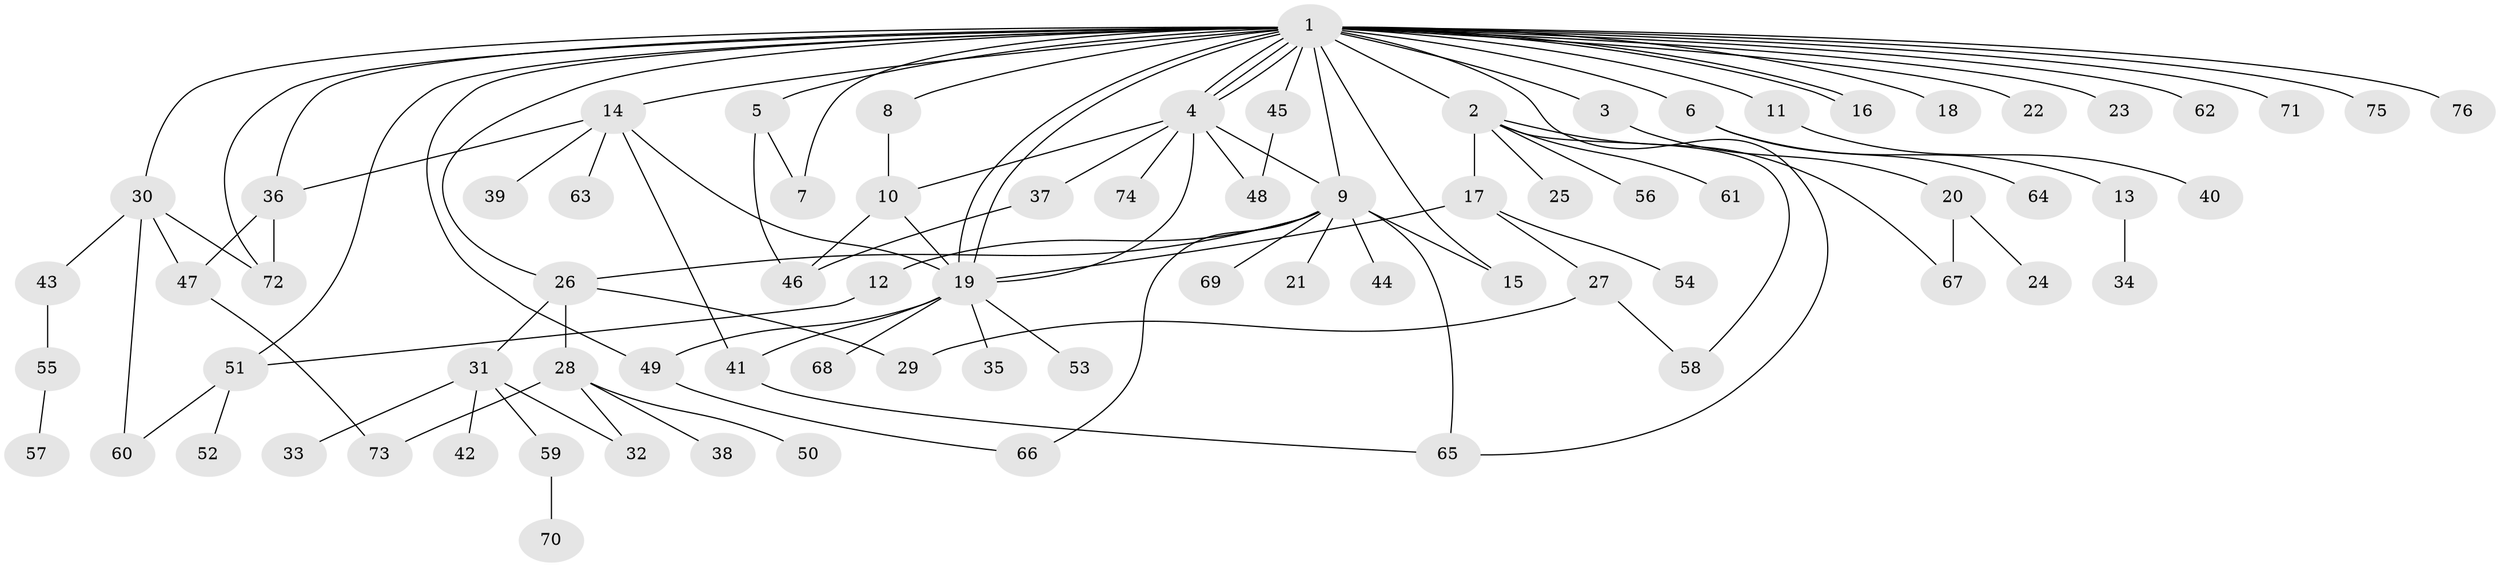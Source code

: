 // coarse degree distribution, {21: 0.03333333333333333, 7: 0.03333333333333333, 2: 0.23333333333333334, 15: 0.03333333333333333, 1: 0.5333333333333333, 3: 0.03333333333333333, 4: 0.1}
// Generated by graph-tools (version 1.1) at 2025/18/03/04/25 18:18:03]
// undirected, 76 vertices, 107 edges
graph export_dot {
graph [start="1"]
  node [color=gray90,style=filled];
  1;
  2;
  3;
  4;
  5;
  6;
  7;
  8;
  9;
  10;
  11;
  12;
  13;
  14;
  15;
  16;
  17;
  18;
  19;
  20;
  21;
  22;
  23;
  24;
  25;
  26;
  27;
  28;
  29;
  30;
  31;
  32;
  33;
  34;
  35;
  36;
  37;
  38;
  39;
  40;
  41;
  42;
  43;
  44;
  45;
  46;
  47;
  48;
  49;
  50;
  51;
  52;
  53;
  54;
  55;
  56;
  57;
  58;
  59;
  60;
  61;
  62;
  63;
  64;
  65;
  66;
  67;
  68;
  69;
  70;
  71;
  72;
  73;
  74;
  75;
  76;
  1 -- 2;
  1 -- 3;
  1 -- 4;
  1 -- 4;
  1 -- 4;
  1 -- 5;
  1 -- 6;
  1 -- 7;
  1 -- 8;
  1 -- 9;
  1 -- 11;
  1 -- 14;
  1 -- 15;
  1 -- 16;
  1 -- 16;
  1 -- 18;
  1 -- 19;
  1 -- 19;
  1 -- 22;
  1 -- 23;
  1 -- 26;
  1 -- 30;
  1 -- 36;
  1 -- 45;
  1 -- 49;
  1 -- 51;
  1 -- 62;
  1 -- 65;
  1 -- 71;
  1 -- 72;
  1 -- 75;
  1 -- 76;
  2 -- 17;
  2 -- 25;
  2 -- 56;
  2 -- 58;
  2 -- 61;
  2 -- 67;
  3 -- 20;
  4 -- 9;
  4 -- 10;
  4 -- 19;
  4 -- 37;
  4 -- 48;
  4 -- 74;
  5 -- 7;
  5 -- 46;
  6 -- 13;
  6 -- 64;
  8 -- 10;
  9 -- 12;
  9 -- 15;
  9 -- 21;
  9 -- 26;
  9 -- 44;
  9 -- 65;
  9 -- 66;
  9 -- 69;
  10 -- 19;
  10 -- 46;
  11 -- 40;
  12 -- 51;
  13 -- 34;
  14 -- 19;
  14 -- 36;
  14 -- 39;
  14 -- 41;
  14 -- 63;
  17 -- 19;
  17 -- 27;
  17 -- 54;
  19 -- 35;
  19 -- 41;
  19 -- 49;
  19 -- 53;
  19 -- 68;
  20 -- 24;
  20 -- 67;
  26 -- 28;
  26 -- 29;
  26 -- 31;
  27 -- 29;
  27 -- 58;
  28 -- 32;
  28 -- 38;
  28 -- 50;
  28 -- 73;
  30 -- 43;
  30 -- 47;
  30 -- 60;
  30 -- 72;
  31 -- 32;
  31 -- 33;
  31 -- 42;
  31 -- 59;
  36 -- 47;
  36 -- 72;
  37 -- 46;
  41 -- 65;
  43 -- 55;
  45 -- 48;
  47 -- 73;
  49 -- 66;
  51 -- 52;
  51 -- 60;
  55 -- 57;
  59 -- 70;
}
